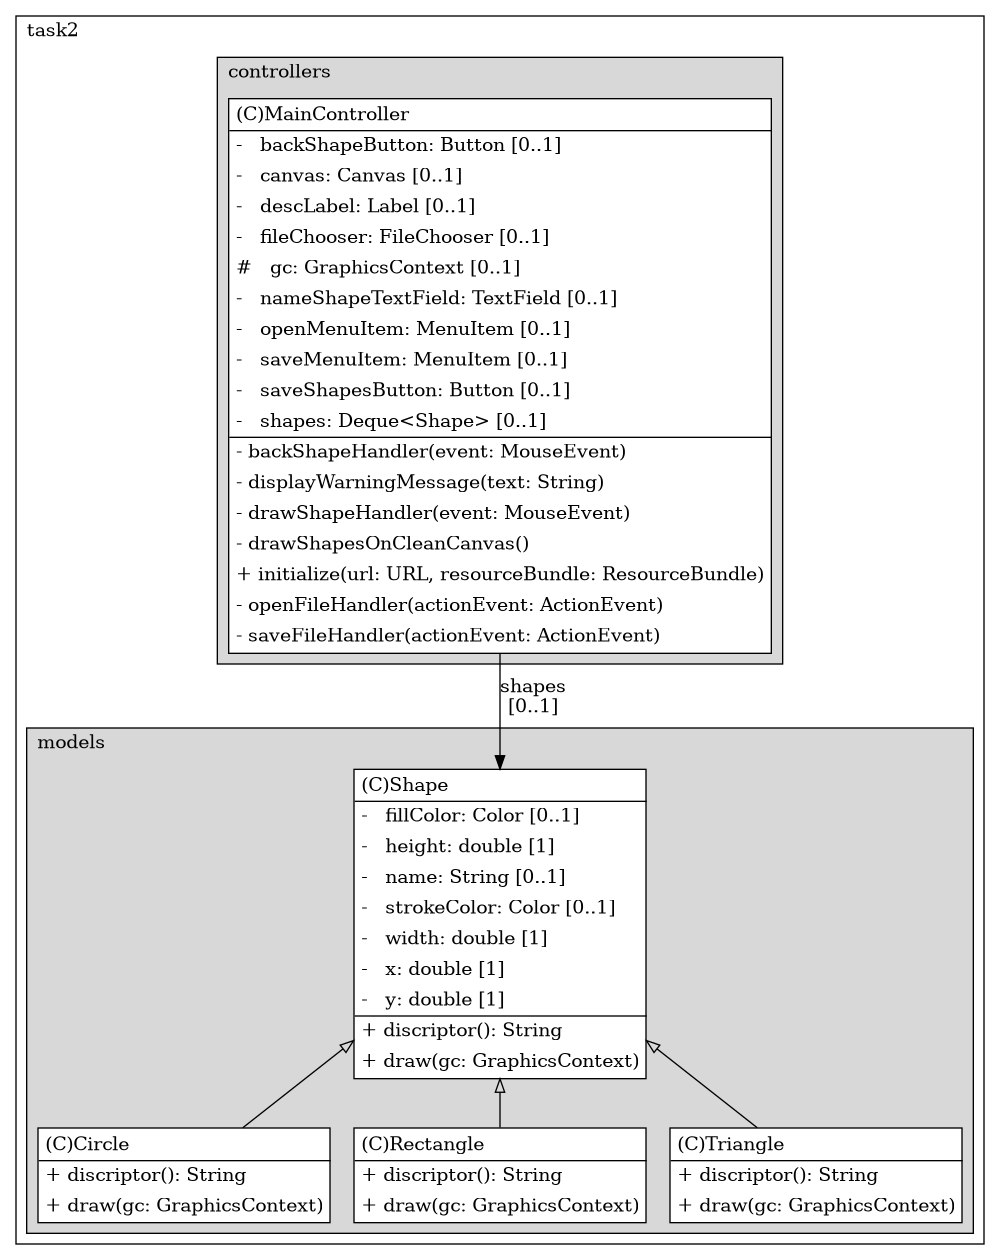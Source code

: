 @startuml

/' diagram meta data start
config=StructureConfiguration;
{
  "projectClassification": {
    "searchMode": "OpenProject", // OpenProject, AllProjects
    "includedProjects": "",
    "pathEndKeywords": "*.impl",
    "isClientPath": "",
    "isClientName": "",
    "isTestPath": "",
    "isTestName": "",
    "isMappingPath": "",
    "isMappingName": "",
    "isDataAccessPath": "",
    "isDataAccessName": "",
    "isDataStructurePath": "",
    "isDataStructureName": "",
    "isInterfaceStructuresPath": "",
    "isInterfaceStructuresName": "",
    "isEntryPointPath": "",
    "isEntryPointName": "",
    "treatFinalFieldsAsMandatory": false
  },
  "graphRestriction": {
    "classPackageExcludeFilter": "",
    "classPackageIncludeFilter": "",
    "classNameExcludeFilter": "",
    "classNameIncludeFilter": "",
    "methodNameExcludeFilter": "",
    "methodNameIncludeFilter": "",
    "removeByInheritance": "", // inheritance/annotation based filtering is done in a second step
    "removeByAnnotation": "",
    "removeByClassPackage": "", // cleanup the graph after inheritance/annotation based filtering is done
    "removeByClassName": "",
    "cutMappings": false,
    "cutEnum": true,
    "cutTests": true,
    "cutClient": true,
    "cutDataAccess": false,
    "cutInterfaceStructures": false,
    "cutDataStructures": false,
    "cutGetterAndSetter": true,
    "cutConstructors": true
  },
  "graphTraversal": {
    "forwardDepth": 6,
    "backwardDepth": 6,
    "classPackageExcludeFilter": "",
    "classPackageIncludeFilter": "",
    "classNameExcludeFilter": "",
    "classNameIncludeFilter": "",
    "methodNameExcludeFilter": "",
    "methodNameIncludeFilter": "",
    "hideMappings": false,
    "hideDataStructures": false,
    "hidePrivateMethods": true,
    "hideInterfaceCalls": true, // indirection: implementation -> interface (is hidden) -> implementation
    "onlyShowApplicationEntryPoints": false, // root node is included
    "useMethodCallsForStructureDiagram": "ForwardOnly" // ForwardOnly, BothDirections, No
  },
  "details": {
    "aggregation": "GroupByClass", // ByClass, GroupByClass, None
    "showClassGenericTypes": true,
    "showMethods": true,
    "showMethodParameterNames": true,
    "showMethodParameterTypes": true,
    "showMethodReturnType": true,
    "showPackageLevels": 2,
    "showDetailedClassStructure": true
  },
  "rootClass": "tasks.task2.models.Shape",
  "extensionCallbackMethod": "" // qualified.class.name#methodName - signature: public static String method(String)
}
diagram meta data end '/



digraph g {
    rankdir="TB"
    splines=polyline
    

'nodes 
subgraph cluster_110132045 { 
   	label=task2
	labeljust=l
	fillcolor="#ececec"
   
   subgraph cluster_1540536118 { 
   	label=controllers
	labeljust=l
	fillcolor="#d8d8d8"
	style=filled
   
   MainController571690198[
	label=<<TABLE BORDER="1" CELLBORDER="0" CELLPADDING="4" CELLSPACING="0">
<TR><TD ALIGN="LEFT" >(C)MainController</TD></TR>
<HR/>
<TR><TD ALIGN="LEFT" >-   backShapeButton: Button [0..1]</TD></TR>
<TR><TD ALIGN="LEFT" >-   canvas: Canvas [0..1]</TD></TR>
<TR><TD ALIGN="LEFT" >-   descLabel: Label [0..1]</TD></TR>
<TR><TD ALIGN="LEFT" >-   fileChooser: FileChooser [0..1]</TD></TR>
<TR><TD ALIGN="LEFT" >#   gc: GraphicsContext [0..1]</TD></TR>
<TR><TD ALIGN="LEFT" >-   nameShapeTextField: TextField [0..1]</TD></TR>
<TR><TD ALIGN="LEFT" >-   openMenuItem: MenuItem [0..1]</TD></TR>
<TR><TD ALIGN="LEFT" >-   saveMenuItem: MenuItem [0..1]</TD></TR>
<TR><TD ALIGN="LEFT" >-   saveShapesButton: Button [0..1]</TD></TR>
<TR><TD ALIGN="LEFT" >-   shapes: Deque&lt;Shape&gt; [0..1]</TD></TR>
<HR/>
<TR><TD ALIGN="LEFT" >- backShapeHandler(event: MouseEvent)</TD></TR>
<TR><TD ALIGN="LEFT" >- displayWarningMessage(text: String)</TD></TR>
<TR><TD ALIGN="LEFT" >- drawShapeHandler(event: MouseEvent)</TD></TR>
<TR><TD ALIGN="LEFT" >- drawShapesOnCleanCanvas()</TD></TR>
<TR><TD ALIGN="LEFT" >+ initialize(url: URL, resourceBundle: ResourceBundle)</TD></TR>
<TR><TD ALIGN="LEFT" >- openFileHandler(actionEvent: ActionEvent)</TD></TR>
<TR><TD ALIGN="LEFT" >- saveFileHandler(actionEvent: ActionEvent)</TD></TR>
</TABLE>>
	style=filled
	margin=0
	shape=plaintext
	fillcolor="#FFFFFF"
];
} 

subgraph cluster_677622827 { 
   	label=models
	labeljust=l
	fillcolor="#d8d8d8"
	style=filled
   
   Circle4463243[
	label=<<TABLE BORDER="1" CELLBORDER="0" CELLPADDING="4" CELLSPACING="0">
<TR><TD ALIGN="LEFT" >(C)Circle</TD></TR>
<HR/>
<TR><TD ALIGN="LEFT" >+ discriptor(): String</TD></TR>
<TR><TD ALIGN="LEFT" >+ draw(gc: GraphicsContext)</TD></TR>
</TABLE>>
	style=filled
	margin=0
	shape=plaintext
	fillcolor="#FFFFFF"
];

Rectangle4463243[
	label=<<TABLE BORDER="1" CELLBORDER="0" CELLPADDING="4" CELLSPACING="0">
<TR><TD ALIGN="LEFT" >(C)Rectangle</TD></TR>
<HR/>
<TR><TD ALIGN="LEFT" >+ discriptor(): String</TD></TR>
<TR><TD ALIGN="LEFT" >+ draw(gc: GraphicsContext)</TD></TR>
</TABLE>>
	style=filled
	margin=0
	shape=plaintext
	fillcolor="#FFFFFF"
];

Shape4463243[
	label=<<TABLE BORDER="1" CELLBORDER="0" CELLPADDING="4" CELLSPACING="0">
<TR><TD ALIGN="LEFT" >(C)Shape</TD></TR>
<HR/>
<TR><TD ALIGN="LEFT" >-   fillColor: Color [0..1]</TD></TR>
<TR><TD ALIGN="LEFT" >-   height: double [1]</TD></TR>
<TR><TD ALIGN="LEFT" >-   name: String [0..1]</TD></TR>
<TR><TD ALIGN="LEFT" >-   strokeColor: Color [0..1]</TD></TR>
<TR><TD ALIGN="LEFT" >-   width: double [1]</TD></TR>
<TR><TD ALIGN="LEFT" >-   x: double [1]</TD></TR>
<TR><TD ALIGN="LEFT" >-   y: double [1]</TD></TR>
<HR/>
<TR><TD ALIGN="LEFT" >+ discriptor(): String</TD></TR>
<TR><TD ALIGN="LEFT" >+ draw(gc: GraphicsContext)</TD></TR>
</TABLE>>
	style=filled
	margin=0
	shape=plaintext
	fillcolor="#FFFFFF"
];

Triangle4463243[
	label=<<TABLE BORDER="1" CELLBORDER="0" CELLPADDING="4" CELLSPACING="0">
<TR><TD ALIGN="LEFT" >(C)Triangle</TD></TR>
<HR/>
<TR><TD ALIGN="LEFT" >+ discriptor(): String</TD></TR>
<TR><TD ALIGN="LEFT" >+ draw(gc: GraphicsContext)</TD></TR>
</TABLE>>
	style=filled
	margin=0
	shape=plaintext
	fillcolor="#FFFFFF"
];
} 
} 

'edges    
MainController571690198 -> Shape4463243[label="shapes
[0..1]"];
Shape4463243 -> Circle4463243[arrowhead=none, arrowtail=empty, dir=both];
Shape4463243 -> Rectangle4463243[arrowhead=none, arrowtail=empty, dir=both];
Shape4463243 -> Triangle4463243[arrowhead=none, arrowtail=empty, dir=both];
    
}
@enduml